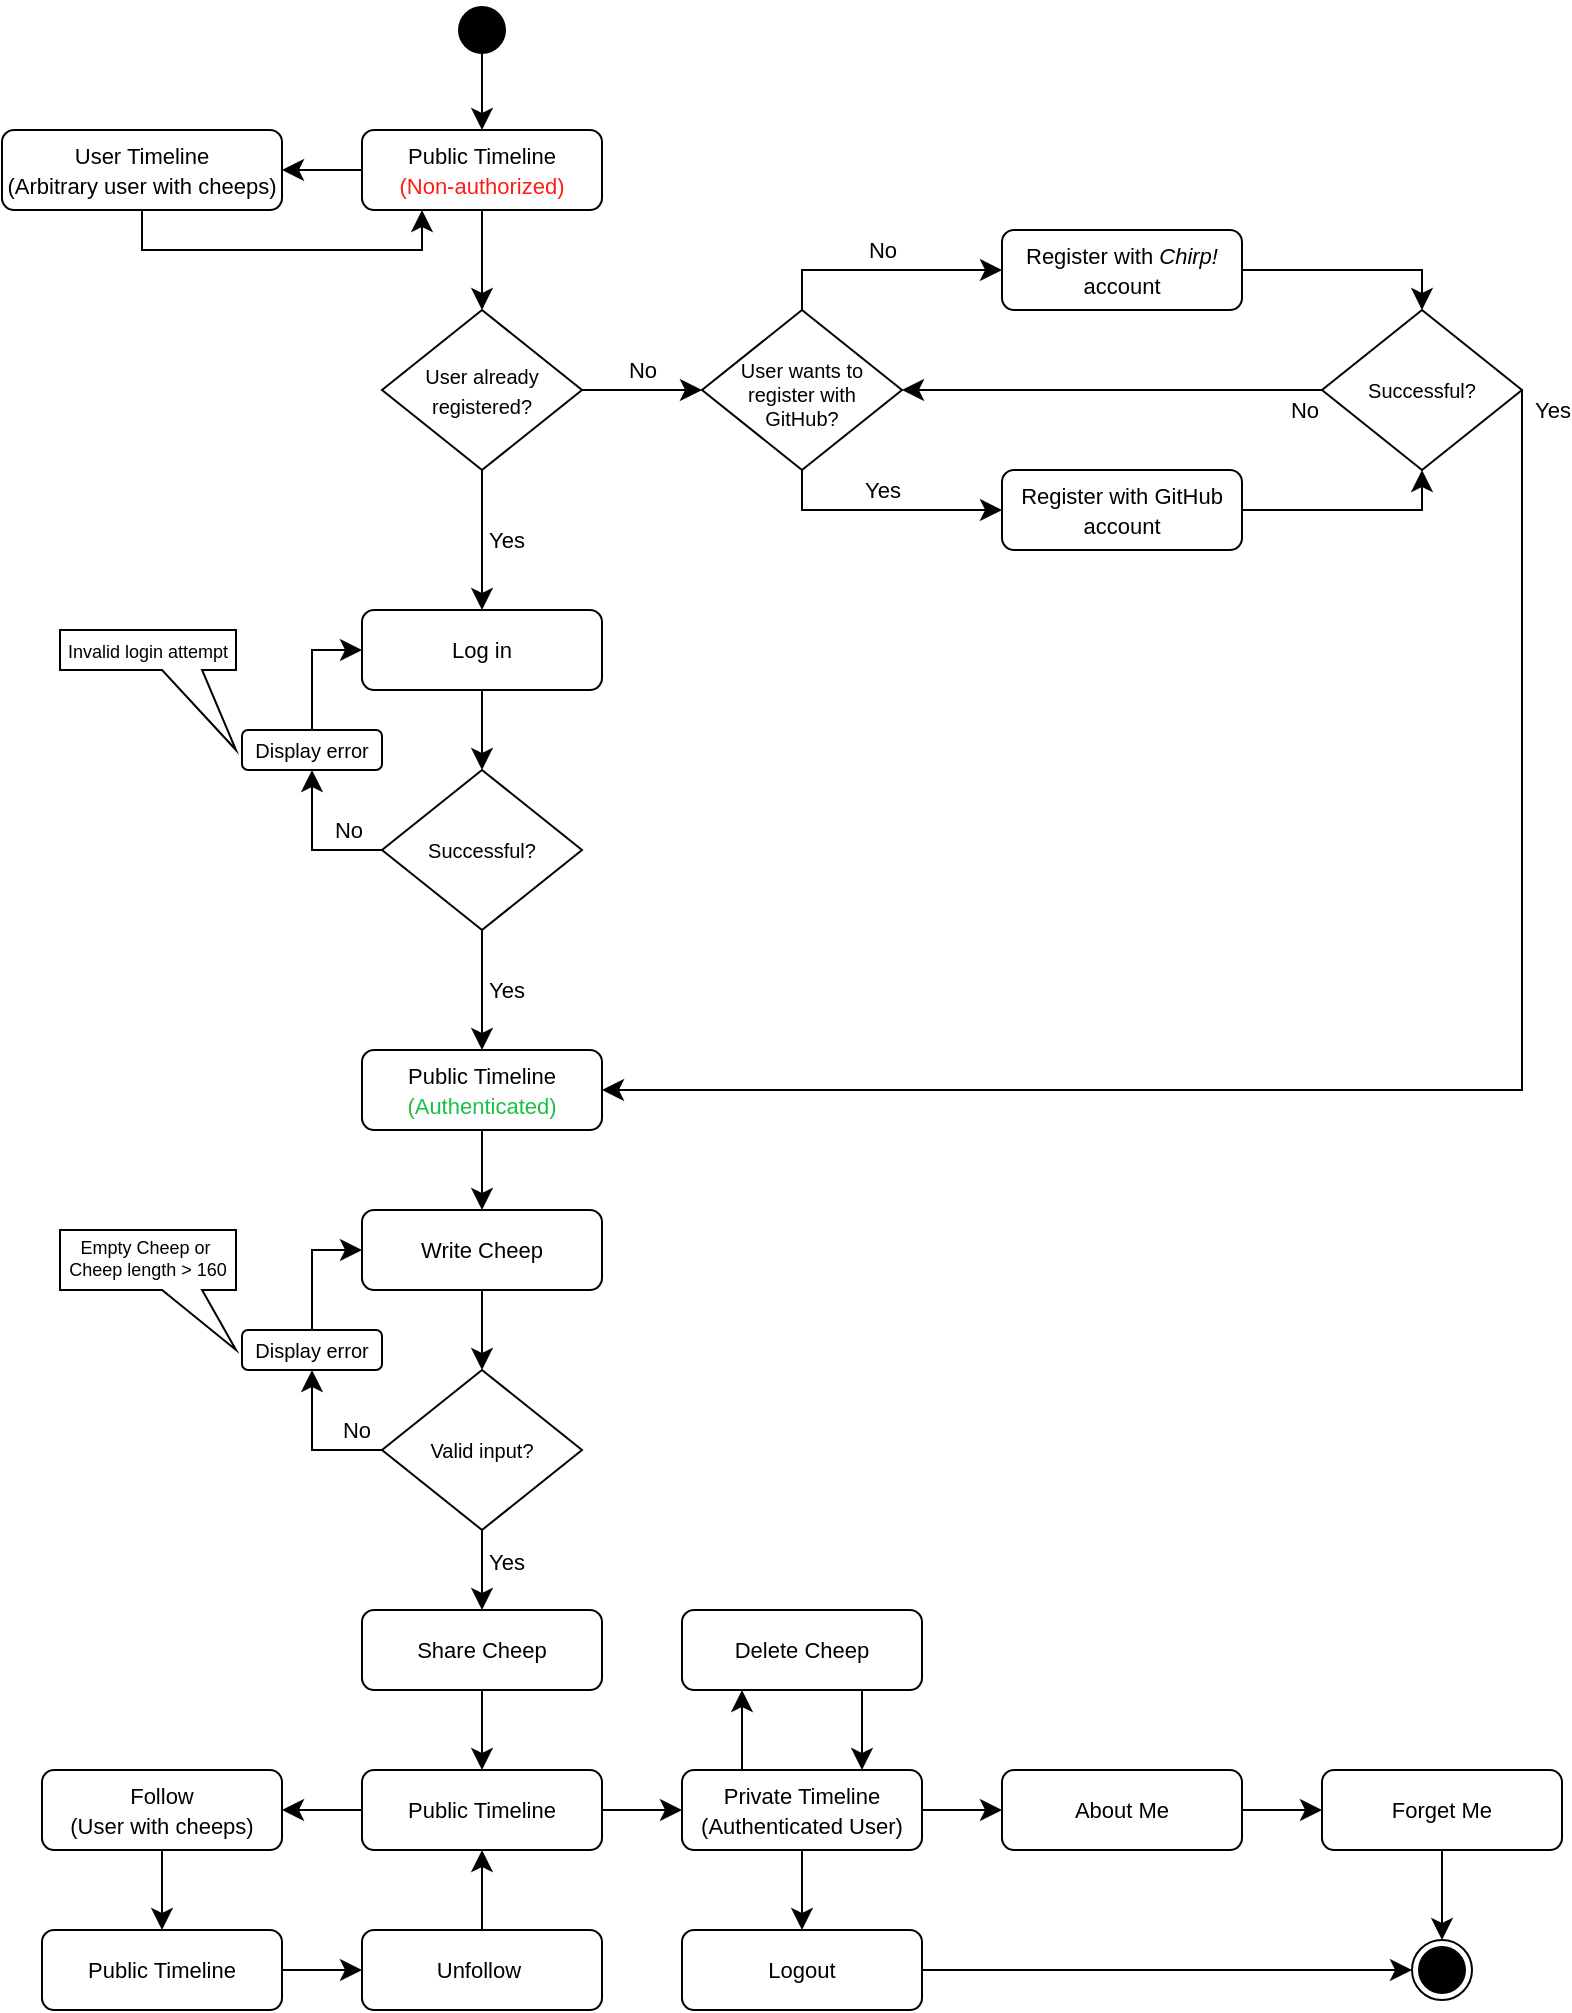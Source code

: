 <?xml version="1.0" encoding="UTF-8"?>
<mxfile version="25.0.3">
  <diagram id="C5RBs43oDa-KdzZeNtuy" name="Page-1">
    <mxGraphModel dx="2022" dy="622" grid="1" gridSize="10" guides="1" tooltips="1" connect="1" arrows="1" fold="1" page="1" pageScale="1" pageWidth="827" pageHeight="1169" math="0" shadow="0">
      <root>
        <mxCell id="WIyWlLk6GJQsqaUBKTNV-0" />
        <mxCell id="WIyWlLk6GJQsqaUBKTNV-1" parent="WIyWlLk6GJQsqaUBKTNV-0" />
        <mxCell id="WIyWlLk6GJQsqaUBKTNV-2" value="" style="rounded=0;html=1;jettySize=auto;orthogonalLoop=1;fontSize=11;endArrow=classic;endFill=1;endSize=8;strokeWidth=1;shadow=0;labelBackgroundColor=none;edgeStyle=orthogonalEdgeStyle;" parent="WIyWlLk6GJQsqaUBKTNV-1" source="WIyWlLk6GJQsqaUBKTNV-3" target="WIyWlLk6GJQsqaUBKTNV-6" edge="1">
          <mxGeometry relative="1" as="geometry" />
        </mxCell>
        <mxCell id="WIyWlLk6GJQsqaUBKTNV-3" value="&lt;font style=&quot;font-size: 11px;&quot;&gt;Public Timeline&lt;/font&gt;&lt;div&gt;&lt;font color=&quot;#ff1c14&quot; style=&quot;font-size: 11px;&quot;&gt;(Non-authorized)&lt;/font&gt;&lt;/div&gt;" style="rounded=1;whiteSpace=wrap;html=1;fontSize=12;glass=0;strokeWidth=1;shadow=0;" parent="WIyWlLk6GJQsqaUBKTNV-1" vertex="1">
          <mxGeometry x="160" y="80" width="120" height="40" as="geometry" />
        </mxCell>
        <mxCell id="WIyWlLk6GJQsqaUBKTNV-4" value="Yes" style="rounded=0;html=1;jettySize=auto;orthogonalLoop=1;fontSize=11;endArrow=classic;endFill=1;endSize=8;strokeWidth=1;shadow=0;labelBackgroundColor=none;edgeStyle=orthogonalEdgeStyle;entryX=0.5;entryY=0;entryDx=0;entryDy=0;spacingTop=0;spacingRight=16;" parent="WIyWlLk6GJQsqaUBKTNV-1" source="WIyWlLk6GJQsqaUBKTNV-6" target="3ddA5Sk3NONmG_uJFaZM-6" edge="1">
          <mxGeometry y="20" relative="1" as="geometry">
            <mxPoint as="offset" />
            <mxPoint x="220" y="290" as="targetPoint" />
          </mxGeometry>
        </mxCell>
        <mxCell id="WIyWlLk6GJQsqaUBKTNV-5" value="No" style="edgeStyle=orthogonalEdgeStyle;rounded=0;html=1;jettySize=auto;orthogonalLoop=1;fontSize=11;endArrow=classic;endFill=1;endSize=8;strokeWidth=1;shadow=0;labelBackgroundColor=none;entryX=0;entryY=0.5;entryDx=0;entryDy=0;" parent="WIyWlLk6GJQsqaUBKTNV-1" source="WIyWlLk6GJQsqaUBKTNV-6" target="3ddA5Sk3NONmG_uJFaZM-3" edge="1">
          <mxGeometry y="10" relative="1" as="geometry">
            <mxPoint as="offset" />
          </mxGeometry>
        </mxCell>
        <mxCell id="WIyWlLk6GJQsqaUBKTNV-6" value="&lt;font style=&quot;font-size: 10px;&quot;&gt;User already registered?&lt;/font&gt;" style="rhombus;whiteSpace=wrap;html=1;shadow=0;fontFamily=Helvetica;fontSize=12;align=center;strokeWidth=1;spacing=6;spacingTop=-1;" parent="WIyWlLk6GJQsqaUBKTNV-1" vertex="1">
          <mxGeometry x="170" y="170" width="100" height="80" as="geometry" />
        </mxCell>
        <mxCell id="WIyWlLk6GJQsqaUBKTNV-7" value="&lt;font style=&quot;font-size: 11px;&quot;&gt;Register with &lt;i&gt;Chirp!&lt;/i&gt; account&lt;/font&gt;" style="rounded=1;whiteSpace=wrap;html=1;fontSize=12;glass=0;strokeWidth=1;shadow=0;" parent="WIyWlLk6GJQsqaUBKTNV-1" vertex="1">
          <mxGeometry x="480" y="130" width="120" height="40" as="geometry" />
        </mxCell>
        <mxCell id="3ddA5Sk3NONmG_uJFaZM-0" value="" style="shape=waypoint;sketch=0;fillStyle=solid;size=6;pointerEvents=1;points=[];fillColor=none;resizable=0;rotatable=0;perimeter=centerPerimeter;snapToPoint=1;strokeWidth=10;" parent="WIyWlLk6GJQsqaUBKTNV-1" vertex="1">
          <mxGeometry x="210" y="20" width="20" height="20" as="geometry" />
        </mxCell>
        <mxCell id="3ddA5Sk3NONmG_uJFaZM-1" value="" style="rounded=0;html=1;jettySize=auto;orthogonalLoop=1;fontSize=11;endArrow=classic;endFill=1;endSize=8;strokeWidth=1;shadow=0;labelBackgroundColor=none;edgeStyle=orthogonalEdgeStyle;exitX=0.367;exitY=0.783;exitDx=0;exitDy=0;exitPerimeter=0;entryX=0.5;entryY=0;entryDx=0;entryDy=0;" parent="WIyWlLk6GJQsqaUBKTNV-1" source="3ddA5Sk3NONmG_uJFaZM-0" target="WIyWlLk6GJQsqaUBKTNV-3" edge="1">
          <mxGeometry relative="1" as="geometry">
            <mxPoint x="230" y="130" as="sourcePoint" />
            <mxPoint x="230" y="180" as="targetPoint" />
          </mxGeometry>
        </mxCell>
        <mxCell id="3ddA5Sk3NONmG_uJFaZM-2" value="&lt;font style=&quot;font-size: 11px;&quot;&gt;Register with GitHub account&lt;/font&gt;" style="rounded=1;whiteSpace=wrap;html=1;fontSize=12;glass=0;strokeWidth=1;shadow=0;" parent="WIyWlLk6GJQsqaUBKTNV-1" vertex="1">
          <mxGeometry x="480" y="250" width="120" height="40" as="geometry" />
        </mxCell>
        <mxCell id="3ddA5Sk3NONmG_uJFaZM-3" value="&lt;font&gt;User wants to &lt;br&gt;register with&lt;/font&gt;&lt;div&gt;&lt;font&gt;GitHub?&lt;/font&gt;&lt;/div&gt;" style="rhombus;whiteSpace=wrap;html=1;shadow=0;fontFamily=Helvetica;fontSize=10;align=center;strokeWidth=1;spacing=6;spacingTop=3;verticalAlign=middle;horizontal=1;" parent="WIyWlLk6GJQsqaUBKTNV-1" vertex="1">
          <mxGeometry x="330" y="170" width="100" height="80" as="geometry" />
        </mxCell>
        <mxCell id="3ddA5Sk3NONmG_uJFaZM-4" value="Yes" style="edgeStyle=orthogonalEdgeStyle;rounded=0;html=1;jettySize=auto;orthogonalLoop=1;fontSize=11;endArrow=classic;endFill=1;endSize=8;strokeWidth=1;shadow=0;labelBackgroundColor=none;entryX=0;entryY=0.5;entryDx=0;entryDy=0;exitX=0.5;exitY=1;exitDx=0;exitDy=0;" parent="WIyWlLk6GJQsqaUBKTNV-1" source="3ddA5Sk3NONmG_uJFaZM-3" target="3ddA5Sk3NONmG_uJFaZM-2" edge="1">
          <mxGeometry y="10" relative="1" as="geometry">
            <mxPoint as="offset" />
            <mxPoint x="380" y="260" as="sourcePoint" />
            <mxPoint x="440" y="260" as="targetPoint" />
          </mxGeometry>
        </mxCell>
        <mxCell id="3ddA5Sk3NONmG_uJFaZM-5" value="No" style="edgeStyle=orthogonalEdgeStyle;rounded=0;html=1;jettySize=auto;orthogonalLoop=1;fontSize=11;endArrow=classic;endFill=1;endSize=8;strokeWidth=1;shadow=0;labelBackgroundColor=none;entryX=0;entryY=0.5;entryDx=0;entryDy=0;exitX=0.5;exitY=0;exitDx=0;exitDy=0;" parent="WIyWlLk6GJQsqaUBKTNV-1" source="3ddA5Sk3NONmG_uJFaZM-3" target="WIyWlLk6GJQsqaUBKTNV-7" edge="1">
          <mxGeometry y="10" relative="1" as="geometry">
            <mxPoint as="offset" />
            <mxPoint x="380" y="120" as="sourcePoint" />
            <mxPoint x="440" y="120" as="targetPoint" />
          </mxGeometry>
        </mxCell>
        <mxCell id="3ddA5Sk3NONmG_uJFaZM-6" value="&lt;font style=&quot;font-size: 11px;&quot;&gt;Log in&lt;/font&gt;" style="rounded=1;whiteSpace=wrap;html=1;fontSize=12;glass=0;strokeWidth=1;shadow=0;" parent="WIyWlLk6GJQsqaUBKTNV-1" vertex="1">
          <mxGeometry x="160" y="320" width="120" height="40" as="geometry" />
        </mxCell>
        <mxCell id="3ddA5Sk3NONmG_uJFaZM-7" value="&lt;font&gt;Successful?&lt;/font&gt;" style="rhombus;whiteSpace=wrap;html=1;shadow=0;fontFamily=Helvetica;fontSize=10;align=center;strokeWidth=1;spacing=6;spacingTop=0;verticalAlign=middle;horizontal=1;" parent="WIyWlLk6GJQsqaUBKTNV-1" vertex="1">
          <mxGeometry x="170" y="400" width="100" height="80" as="geometry" />
        </mxCell>
        <mxCell id="3ddA5Sk3NONmG_uJFaZM-8" value="" style="rounded=0;html=1;jettySize=auto;orthogonalLoop=1;fontSize=11;endArrow=classic;endFill=1;endSize=8;strokeWidth=1;shadow=0;labelBackgroundColor=none;edgeStyle=orthogonalEdgeStyle;entryX=0.5;entryY=0;entryDx=0;entryDy=0;exitX=0.5;exitY=1;exitDx=0;exitDy=0;" parent="WIyWlLk6GJQsqaUBKTNV-1" source="3ddA5Sk3NONmG_uJFaZM-6" target="3ddA5Sk3NONmG_uJFaZM-7" edge="1">
          <mxGeometry y="20" relative="1" as="geometry">
            <mxPoint as="offset" />
            <mxPoint x="269.38" y="360" as="sourcePoint" />
            <mxPoint x="269.38" y="420" as="targetPoint" />
          </mxGeometry>
        </mxCell>
        <mxCell id="3ddA5Sk3NONmG_uJFaZM-9" value="&lt;font&gt;Successful?&lt;/font&gt;" style="rhombus;whiteSpace=wrap;html=1;shadow=0;fontFamily=Helvetica;fontSize=10;align=center;strokeWidth=1;spacing=6;spacingTop=0;verticalAlign=middle;horizontal=1;" parent="WIyWlLk6GJQsqaUBKTNV-1" vertex="1">
          <mxGeometry x="640" y="170" width="100" height="80" as="geometry" />
        </mxCell>
        <mxCell id="3ddA5Sk3NONmG_uJFaZM-10" value="" style="edgeStyle=orthogonalEdgeStyle;rounded=0;html=1;jettySize=auto;orthogonalLoop=1;fontSize=11;endArrow=classic;endFill=1;endSize=8;strokeWidth=1;shadow=0;labelBackgroundColor=none;entryX=0.5;entryY=1;entryDx=0;entryDy=0;exitX=1;exitY=0.5;exitDx=0;exitDy=0;" parent="WIyWlLk6GJQsqaUBKTNV-1" source="3ddA5Sk3NONmG_uJFaZM-2" target="3ddA5Sk3NONmG_uJFaZM-9" edge="1">
          <mxGeometry y="10" relative="1" as="geometry">
            <mxPoint as="offset" />
            <mxPoint x="460" y="230" as="sourcePoint" />
            <mxPoint x="560" y="210" as="targetPoint" />
          </mxGeometry>
        </mxCell>
        <mxCell id="3ddA5Sk3NONmG_uJFaZM-11" value="" style="edgeStyle=orthogonalEdgeStyle;rounded=0;html=1;jettySize=auto;orthogonalLoop=1;fontSize=11;endArrow=classic;endFill=1;endSize=8;strokeWidth=1;shadow=0;labelBackgroundColor=none;entryX=0.5;entryY=0;entryDx=0;entryDy=0;exitX=1;exitY=0.5;exitDx=0;exitDy=0;" parent="WIyWlLk6GJQsqaUBKTNV-1" source="WIyWlLk6GJQsqaUBKTNV-7" target="3ddA5Sk3NONmG_uJFaZM-9" edge="1">
          <mxGeometry y="10" relative="1" as="geometry">
            <mxPoint as="offset" />
            <mxPoint x="610" y="280" as="sourcePoint" />
            <mxPoint x="675" y="240" as="targetPoint" />
          </mxGeometry>
        </mxCell>
        <mxCell id="3ddA5Sk3NONmG_uJFaZM-12" value="Yes" style="edgeStyle=orthogonalEdgeStyle;rounded=0;html=1;jettySize=auto;orthogonalLoop=1;fontSize=11;endArrow=classic;endFill=1;endSize=8;strokeWidth=1;shadow=0;labelBackgroundColor=none;exitX=0.5;exitY=1;exitDx=0;exitDy=0;entryX=0.5;entryY=0;entryDx=0;entryDy=0;spacingRight=-3;" parent="WIyWlLk6GJQsqaUBKTNV-1" edge="1">
          <mxGeometry y="10" relative="1" as="geometry">
            <mxPoint as="offset" />
            <mxPoint x="220" y="480.0" as="sourcePoint" />
            <mxPoint x="220" y="540.0" as="targetPoint" />
          </mxGeometry>
        </mxCell>
        <mxCell id="3ddA5Sk3NONmG_uJFaZM-13" value="&lt;font style=&quot;font-size: 11px;&quot;&gt;Public Timeline&lt;/font&gt;&lt;div&gt;&lt;font color=&quot;#1bbf46&quot; style=&quot;font-size: 11px;&quot;&gt;(Authenticated)&lt;/font&gt;&lt;/div&gt;" style="rounded=1;whiteSpace=wrap;html=1;fontSize=12;glass=0;strokeWidth=1;shadow=0;" parent="WIyWlLk6GJQsqaUBKTNV-1" vertex="1">
          <mxGeometry x="160" y="540" width="120" height="40" as="geometry" />
        </mxCell>
        <mxCell id="3ddA5Sk3NONmG_uJFaZM-14" value="Yes" style="edgeStyle=orthogonalEdgeStyle;rounded=0;html=1;jettySize=auto;orthogonalLoop=1;fontSize=11;endArrow=classic;endFill=1;endSize=8;strokeWidth=1;shadow=0;labelBackgroundColor=none;exitX=1;exitY=0.5;exitDx=0;exitDy=0;entryX=1;entryY=0.5;entryDx=0;entryDy=0;spacingRight=-10;" parent="WIyWlLk6GJQsqaUBKTNV-1" source="3ddA5Sk3NONmG_uJFaZM-9" target="3ddA5Sk3NONmG_uJFaZM-13" edge="1">
          <mxGeometry x="-0.975" y="10" relative="1" as="geometry">
            <mxPoint as="offset" />
            <mxPoint x="570" y="350.0" as="sourcePoint" />
            <mxPoint x="570" y="410.0" as="targetPoint" />
            <Array as="points">
              <mxPoint x="740" y="560" />
            </Array>
          </mxGeometry>
        </mxCell>
        <mxCell id="3ddA5Sk3NONmG_uJFaZM-15" value="No" style="edgeStyle=orthogonalEdgeStyle;rounded=0;html=1;jettySize=auto;orthogonalLoop=1;fontSize=11;endArrow=classic;endFill=1;endSize=8;strokeWidth=1;shadow=0;labelBackgroundColor=none;exitX=0;exitY=0.5;exitDx=0;exitDy=0;entryX=1;entryY=0.5;entryDx=0;entryDy=0;" parent="WIyWlLk6GJQsqaUBKTNV-1" source="3ddA5Sk3NONmG_uJFaZM-9" target="3ddA5Sk3NONmG_uJFaZM-3" edge="1">
          <mxGeometry x="-0.91" y="10" relative="1" as="geometry">
            <mxPoint as="offset" />
            <mxPoint x="390" y="180" as="sourcePoint" />
            <mxPoint x="370" y="50" as="targetPoint" />
            <Array as="points">
              <mxPoint x="560" y="210" />
              <mxPoint x="560" y="210" />
            </Array>
          </mxGeometry>
        </mxCell>
        <mxCell id="3ddA5Sk3NONmG_uJFaZM-16" value="No" style="edgeStyle=orthogonalEdgeStyle;rounded=0;html=1;jettySize=auto;orthogonalLoop=1;fontSize=11;endArrow=classic;endFill=1;endSize=8;strokeWidth=1;shadow=0;labelBackgroundColor=none;exitX=0;exitY=0.5;exitDx=0;exitDy=0;spacingRight=-3;entryX=0.5;entryY=1;entryDx=0;entryDy=0;" parent="WIyWlLk6GJQsqaUBKTNV-1" source="3ddA5Sk3NONmG_uJFaZM-7" target="3ddA5Sk3NONmG_uJFaZM-60" edge="1">
          <mxGeometry x="-0.5" y="-10" relative="1" as="geometry">
            <mxPoint as="offset" />
            <mxPoint x="170" y="440.0" as="sourcePoint" />
            <mxPoint x="130" y="310" as="targetPoint" />
          </mxGeometry>
        </mxCell>
        <mxCell id="3ddA5Sk3NONmG_uJFaZM-18" value="&lt;span style=&quot;font-size: 11px;&quot;&gt;Write Cheep&lt;/span&gt;" style="rounded=1;whiteSpace=wrap;html=1;fontSize=12;glass=0;strokeWidth=1;shadow=0;" parent="WIyWlLk6GJQsqaUBKTNV-1" vertex="1">
          <mxGeometry x="160" y="620" width="120" height="40" as="geometry" />
        </mxCell>
        <mxCell id="3ddA5Sk3NONmG_uJFaZM-19" value="&lt;font style=&quot;font-size: 11px;&quot;&gt;Share Cheep&lt;/font&gt;" style="rounded=1;whiteSpace=wrap;html=1;fontSize=12;glass=0;strokeWidth=1;shadow=0;" parent="WIyWlLk6GJQsqaUBKTNV-1" vertex="1">
          <mxGeometry x="160" y="820" width="120" height="40" as="geometry" />
        </mxCell>
        <mxCell id="3ddA5Sk3NONmG_uJFaZM-20" value="&lt;font&gt;Valid input?&lt;/font&gt;" style="rhombus;whiteSpace=wrap;html=1;shadow=0;fontFamily=Helvetica;fontSize=10;align=center;strokeWidth=1;spacing=6;spacingTop=0;verticalAlign=middle;horizontal=1;" parent="WIyWlLk6GJQsqaUBKTNV-1" vertex="1">
          <mxGeometry x="170" y="700" width="100" height="80" as="geometry" />
        </mxCell>
        <mxCell id="3ddA5Sk3NONmG_uJFaZM-22" value="" style="edgeStyle=orthogonalEdgeStyle;rounded=0;html=1;jettySize=auto;orthogonalLoop=1;fontSize=11;endArrow=classic;endFill=1;endSize=8;strokeWidth=1;shadow=0;labelBackgroundColor=none;exitX=0.5;exitY=1;exitDx=0;exitDy=0;entryX=0.5;entryY=0;entryDx=0;entryDy=0;spacingRight=-3;" parent="WIyWlLk6GJQsqaUBKTNV-1" source="3ddA5Sk3NONmG_uJFaZM-13" target="3ddA5Sk3NONmG_uJFaZM-18" edge="1">
          <mxGeometry y="10" relative="1" as="geometry">
            <mxPoint as="offset" />
            <mxPoint x="260" y="600.0" as="sourcePoint" />
            <mxPoint x="260" y="660.0" as="targetPoint" />
          </mxGeometry>
        </mxCell>
        <mxCell id="3ddA5Sk3NONmG_uJFaZM-23" value="" style="edgeStyle=orthogonalEdgeStyle;rounded=0;html=1;jettySize=auto;orthogonalLoop=1;fontSize=11;endArrow=classic;endFill=1;endSize=8;strokeWidth=1;shadow=0;labelBackgroundColor=none;exitX=0.5;exitY=1;exitDx=0;exitDy=0;entryX=0.5;entryY=0;entryDx=0;entryDy=0;spacingRight=-3;" parent="WIyWlLk6GJQsqaUBKTNV-1" source="3ddA5Sk3NONmG_uJFaZM-18" target="3ddA5Sk3NONmG_uJFaZM-20" edge="1">
          <mxGeometry y="10" relative="1" as="geometry">
            <mxPoint as="offset" />
            <mxPoint x="230" y="590" as="sourcePoint" />
            <mxPoint x="230" y="640" as="targetPoint" />
          </mxGeometry>
        </mxCell>
        <mxCell id="3ddA5Sk3NONmG_uJFaZM-26" value="Yes" style="rounded=0;html=1;jettySize=auto;orthogonalLoop=1;fontSize=11;endArrow=classic;endFill=1;endSize=8;strokeWidth=1;shadow=0;labelBackgroundColor=none;edgeStyle=orthogonalEdgeStyle;spacingTop=0;spacingRight=16;exitX=0.5;exitY=1;exitDx=0;exitDy=0;" parent="WIyWlLk6GJQsqaUBKTNV-1" source="3ddA5Sk3NONmG_uJFaZM-20" target="3ddA5Sk3NONmG_uJFaZM-19" edge="1">
          <mxGeometry x="-0.2" y="20" relative="1" as="geometry">
            <mxPoint as="offset" />
            <mxPoint x="280" y="780" as="sourcePoint" />
            <mxPoint x="280" y="840" as="targetPoint" />
          </mxGeometry>
        </mxCell>
        <mxCell id="3ddA5Sk3NONmG_uJFaZM-27" value="No" style="rounded=0;html=1;jettySize=auto;orthogonalLoop=1;fontSize=11;endArrow=classic;endFill=1;endSize=8;strokeWidth=1;shadow=0;labelBackgroundColor=none;edgeStyle=orthogonalEdgeStyle;spacingTop=0;spacingRight=16;exitX=0;exitY=0.5;exitDx=0;exitDy=0;entryX=0.5;entryY=1;entryDx=0;entryDy=0;" parent="WIyWlLk6GJQsqaUBKTNV-1" source="3ddA5Sk3NONmG_uJFaZM-20" target="3ddA5Sk3NONmG_uJFaZM-28" edge="1">
          <mxGeometry x="-0.867" y="-10" relative="1" as="geometry">
            <mxPoint as="offset" />
            <mxPoint x="230" y="800" as="sourcePoint" />
            <mxPoint x="230" y="850" as="targetPoint" />
          </mxGeometry>
        </mxCell>
        <mxCell id="3ddA5Sk3NONmG_uJFaZM-28" value="&lt;font style=&quot;font-size: 10px;&quot;&gt;Display error&lt;/font&gt;" style="rounded=1;whiteSpace=wrap;html=1;fontSize=12;glass=0;strokeWidth=1;shadow=0;" parent="WIyWlLk6GJQsqaUBKTNV-1" vertex="1">
          <mxGeometry x="100" y="680" width="70" height="20" as="geometry" />
        </mxCell>
        <mxCell id="3ddA5Sk3NONmG_uJFaZM-29" value="&lt;font style=&quot;line-height: 130%; font-size: 9px;&quot;&gt;Empty Cheep or&amp;nbsp;&lt;/font&gt;&lt;div style=&quot;padding-top: 0px; padding-bottom: 3px; margin-top: -4px;&quot;&gt;&lt;font style=&quot;line-height: 130%; font-size: 9px;&quot;&gt;Cheep length &amp;gt; 160&lt;/font&gt;&lt;/div&gt;" style="shape=callout;whiteSpace=wrap;html=1;perimeter=calloutPerimeter;position2=1;spacingBottom=0;spacing=2;spacingLeft=0;size=30;position=0.58;" parent="WIyWlLk6GJQsqaUBKTNV-1" vertex="1">
          <mxGeometry x="9" y="630" width="88" height="60" as="geometry" />
        </mxCell>
        <mxCell id="3ddA5Sk3NONmG_uJFaZM-30" value="" style="edgeStyle=orthogonalEdgeStyle;rounded=0;html=1;jettySize=auto;orthogonalLoop=1;fontSize=11;endArrow=classic;endFill=1;endSize=8;strokeWidth=1;shadow=0;labelBackgroundColor=none;exitX=0.5;exitY=0;exitDx=0;exitDy=0;entryX=0;entryY=0.5;entryDx=0;entryDy=0;spacingRight=-3;" parent="WIyWlLk6GJQsqaUBKTNV-1" source="3ddA5Sk3NONmG_uJFaZM-28" target="3ddA5Sk3NONmG_uJFaZM-18" edge="1">
          <mxGeometry y="10" relative="1" as="geometry">
            <mxPoint as="offset" />
            <mxPoint x="230" y="670" as="sourcePoint" />
            <mxPoint x="230" y="710" as="targetPoint" />
          </mxGeometry>
        </mxCell>
        <mxCell id="3ddA5Sk3NONmG_uJFaZM-31" value="&lt;font style=&quot;font-size: 11px;&quot;&gt;User Timeline&lt;/font&gt;&lt;div&gt;&lt;font style=&quot;font-size: 11px;&quot;&gt;(Arbitrary user with cheeps)&lt;/font&gt;&lt;/div&gt;" style="rounded=1;whiteSpace=wrap;html=1;fontSize=12;glass=0;strokeWidth=1;shadow=0;" parent="WIyWlLk6GJQsqaUBKTNV-1" vertex="1">
          <mxGeometry x="-20" y="80" width="140" height="40" as="geometry" />
        </mxCell>
        <mxCell id="3ddA5Sk3NONmG_uJFaZM-32" value="" style="rounded=0;html=1;jettySize=auto;orthogonalLoop=1;fontSize=11;endArrow=classic;endFill=1;endSize=8;strokeWidth=1;shadow=0;labelBackgroundColor=none;edgeStyle=orthogonalEdgeStyle;exitX=0;exitY=0.5;exitDx=0;exitDy=0;entryX=1;entryY=0.5;entryDx=0;entryDy=0;" parent="WIyWlLk6GJQsqaUBKTNV-1" source="WIyWlLk6GJQsqaUBKTNV-3" target="3ddA5Sk3NONmG_uJFaZM-31" edge="1">
          <mxGeometry relative="1" as="geometry">
            <mxPoint x="230" y="130" as="sourcePoint" />
            <mxPoint x="230" y="180" as="targetPoint" />
          </mxGeometry>
        </mxCell>
        <mxCell id="3ddA5Sk3NONmG_uJFaZM-33" value="&lt;font style=&quot;font-size: 11px;&quot;&gt;Public Timeline&lt;/font&gt;" style="rounded=1;whiteSpace=wrap;html=1;fontSize=12;glass=0;strokeWidth=1;shadow=0;" parent="WIyWlLk6GJQsqaUBKTNV-1" vertex="1">
          <mxGeometry x="160" y="900" width="120" height="40" as="geometry" />
        </mxCell>
        <mxCell id="3ddA5Sk3NONmG_uJFaZM-34" value="" style="edgeStyle=orthogonalEdgeStyle;rounded=0;html=1;jettySize=auto;orthogonalLoop=1;fontSize=11;endArrow=classic;endFill=1;endSize=8;strokeWidth=1;shadow=0;labelBackgroundColor=none;exitX=0.5;exitY=1;exitDx=0;exitDy=0;spacingRight=-3;" parent="WIyWlLk6GJQsqaUBKTNV-1" source="3ddA5Sk3NONmG_uJFaZM-19" target="3ddA5Sk3NONmG_uJFaZM-33" edge="1">
          <mxGeometry y="10" relative="1" as="geometry">
            <mxPoint as="offset" />
            <mxPoint x="230" y="590" as="sourcePoint" />
            <mxPoint x="230" y="630" as="targetPoint" />
          </mxGeometry>
        </mxCell>
        <mxCell id="3ddA5Sk3NONmG_uJFaZM-35" value="&lt;font style=&quot;font-size: 11px;&quot;&gt;Public Timeline&lt;/font&gt;" style="rounded=1;whiteSpace=wrap;html=1;fontSize=12;glass=0;strokeWidth=1;shadow=0;" parent="WIyWlLk6GJQsqaUBKTNV-1" vertex="1">
          <mxGeometry y="980" width="120" height="40" as="geometry" />
        </mxCell>
        <mxCell id="3ddA5Sk3NONmG_uJFaZM-36" value="&lt;font style=&quot;font-size: 11px;&quot;&gt;Follow&lt;/font&gt;&lt;div&gt;&lt;font style=&quot;font-size: 11px;&quot;&gt;(User with cheeps)&lt;/font&gt;&lt;/div&gt;" style="rounded=1;whiteSpace=wrap;html=1;fontSize=12;glass=0;strokeWidth=1;shadow=0;" parent="WIyWlLk6GJQsqaUBKTNV-1" vertex="1">
          <mxGeometry y="900" width="120" height="40" as="geometry" />
        </mxCell>
        <mxCell id="3ddA5Sk3NONmG_uJFaZM-37" value="" style="edgeStyle=orthogonalEdgeStyle;rounded=0;html=1;jettySize=auto;orthogonalLoop=1;fontSize=11;endArrow=classic;endFill=1;endSize=8;strokeWidth=1;shadow=0;labelBackgroundColor=none;exitX=0;exitY=0.5;exitDx=0;exitDy=0;spacingRight=-3;entryX=1;entryY=0.5;entryDx=0;entryDy=0;" parent="WIyWlLk6GJQsqaUBKTNV-1" source="3ddA5Sk3NONmG_uJFaZM-33" target="3ddA5Sk3NONmG_uJFaZM-36" edge="1">
          <mxGeometry y="10" relative="1" as="geometry">
            <mxPoint as="offset" />
            <mxPoint x="230" y="870" as="sourcePoint" />
            <mxPoint x="230" y="910" as="targetPoint" />
          </mxGeometry>
        </mxCell>
        <mxCell id="3ddA5Sk3NONmG_uJFaZM-38" value="" style="edgeStyle=orthogonalEdgeStyle;rounded=0;html=1;jettySize=auto;orthogonalLoop=1;fontSize=11;endArrow=classic;endFill=1;endSize=8;strokeWidth=1;shadow=0;labelBackgroundColor=none;exitX=0.5;exitY=1;exitDx=0;exitDy=0;spacingRight=-3;entryX=0.5;entryY=0;entryDx=0;entryDy=0;" parent="WIyWlLk6GJQsqaUBKTNV-1" source="3ddA5Sk3NONmG_uJFaZM-36" target="3ddA5Sk3NONmG_uJFaZM-35" edge="1">
          <mxGeometry y="10" relative="1" as="geometry">
            <mxPoint as="offset" />
            <mxPoint x="440" y="960" as="sourcePoint" />
            <mxPoint x="480" y="960" as="targetPoint" />
          </mxGeometry>
        </mxCell>
        <mxCell id="3ddA5Sk3NONmG_uJFaZM-39" value="&lt;div&gt;&lt;font style=&quot;font-size: 11px;&quot;&gt;Unfollow&amp;nbsp;&lt;/font&gt;&lt;/div&gt;" style="rounded=1;whiteSpace=wrap;html=1;fontSize=12;glass=0;strokeWidth=1;shadow=0;" parent="WIyWlLk6GJQsqaUBKTNV-1" vertex="1">
          <mxGeometry x="160" y="980" width="120" height="40" as="geometry" />
        </mxCell>
        <mxCell id="3ddA5Sk3NONmG_uJFaZM-40" value="" style="edgeStyle=orthogonalEdgeStyle;rounded=0;html=1;jettySize=auto;orthogonalLoop=1;fontSize=11;endArrow=classic;endFill=1;endSize=8;strokeWidth=1;shadow=0;labelBackgroundColor=none;exitX=1;exitY=0.5;exitDx=0;exitDy=0;spacingRight=-3;entryX=0;entryY=0.5;entryDx=0;entryDy=0;" parent="WIyWlLk6GJQsqaUBKTNV-1" source="3ddA5Sk3NONmG_uJFaZM-35" target="3ddA5Sk3NONmG_uJFaZM-39" edge="1">
          <mxGeometry y="10" relative="1" as="geometry">
            <mxPoint as="offset" />
            <mxPoint x="390" y="950" as="sourcePoint" />
            <mxPoint x="390" y="990" as="targetPoint" />
          </mxGeometry>
        </mxCell>
        <mxCell id="3ddA5Sk3NONmG_uJFaZM-41" value="" style="edgeStyle=orthogonalEdgeStyle;rounded=0;html=1;jettySize=auto;orthogonalLoop=1;fontSize=11;endArrow=classic;endFill=1;endSize=8;strokeWidth=1;shadow=0;labelBackgroundColor=none;exitX=0.5;exitY=0;exitDx=0;exitDy=0;spacingRight=-3;entryX=0.5;entryY=1;entryDx=0;entryDy=0;" parent="WIyWlLk6GJQsqaUBKTNV-1" source="3ddA5Sk3NONmG_uJFaZM-39" target="3ddA5Sk3NONmG_uJFaZM-33" edge="1">
          <mxGeometry y="10" relative="1" as="geometry">
            <mxPoint as="offset" />
            <mxPoint x="230" y="870" as="sourcePoint" />
            <mxPoint x="230" y="910" as="targetPoint" />
          </mxGeometry>
        </mxCell>
        <mxCell id="3ddA5Sk3NONmG_uJFaZM-42" value="&lt;font style=&quot;font-size: 11px;&quot;&gt;Private Timeline&lt;/font&gt;&lt;div&gt;&lt;font style=&quot;font-size: 11px;&quot;&gt;(Authenticated User)&lt;/font&gt;&lt;/div&gt;" style="rounded=1;whiteSpace=wrap;html=1;fontSize=12;glass=0;strokeWidth=1;shadow=0;" parent="WIyWlLk6GJQsqaUBKTNV-1" vertex="1">
          <mxGeometry x="320" y="900" width="120" height="40" as="geometry" />
        </mxCell>
        <mxCell id="3ddA5Sk3NONmG_uJFaZM-43" value="" style="edgeStyle=orthogonalEdgeStyle;rounded=0;html=1;jettySize=auto;orthogonalLoop=1;fontSize=11;endArrow=classic;endFill=1;endSize=8;strokeWidth=1;shadow=0;labelBackgroundColor=none;exitX=1;exitY=0.5;exitDx=0;exitDy=0;spacingRight=-3;entryX=0;entryY=0.5;entryDx=0;entryDy=0;" parent="WIyWlLk6GJQsqaUBKTNV-1" source="3ddA5Sk3NONmG_uJFaZM-33" target="3ddA5Sk3NONmG_uJFaZM-42" edge="1">
          <mxGeometry y="10" relative="1" as="geometry">
            <mxPoint as="offset" />
            <mxPoint x="130" y="1010" as="sourcePoint" />
            <mxPoint x="170" y="1010" as="targetPoint" />
          </mxGeometry>
        </mxCell>
        <mxCell id="3ddA5Sk3NONmG_uJFaZM-47" value="&lt;div&gt;&lt;font style=&quot;font-size: 11px;&quot;&gt;About Me&lt;/font&gt;&lt;/div&gt;" style="rounded=1;whiteSpace=wrap;html=1;fontSize=12;glass=0;strokeWidth=1;shadow=0;" parent="WIyWlLk6GJQsqaUBKTNV-1" vertex="1">
          <mxGeometry x="480" y="900" width="120" height="40" as="geometry" />
        </mxCell>
        <mxCell id="3ddA5Sk3NONmG_uJFaZM-48" value="" style="edgeStyle=orthogonalEdgeStyle;rounded=0;html=1;jettySize=auto;orthogonalLoop=1;fontSize=11;endArrow=classic;endFill=1;endSize=8;strokeWidth=1;shadow=0;labelBackgroundColor=none;exitX=1;exitY=0.5;exitDx=0;exitDy=0;spacingRight=-3;entryX=0;entryY=0.5;entryDx=0;entryDy=0;" parent="WIyWlLk6GJQsqaUBKTNV-1" source="3ddA5Sk3NONmG_uJFaZM-42" target="3ddA5Sk3NONmG_uJFaZM-47" edge="1">
          <mxGeometry y="10" relative="1" as="geometry">
            <mxPoint as="offset" />
            <mxPoint x="290" y="930" as="sourcePoint" />
            <mxPoint x="330" y="930" as="targetPoint" />
          </mxGeometry>
        </mxCell>
        <mxCell id="3ddA5Sk3NONmG_uJFaZM-49" value="&lt;div&gt;&lt;font style=&quot;font-size: 11px;&quot;&gt;Forget Me&lt;/font&gt;&lt;/div&gt;" style="rounded=1;whiteSpace=wrap;html=1;fontSize=12;glass=0;strokeWidth=1;shadow=0;" parent="WIyWlLk6GJQsqaUBKTNV-1" vertex="1">
          <mxGeometry x="640" y="900" width="120" height="40" as="geometry" />
        </mxCell>
        <mxCell id="3ddA5Sk3NONmG_uJFaZM-50" value="" style="edgeStyle=orthogonalEdgeStyle;rounded=0;html=1;jettySize=auto;orthogonalLoop=1;fontSize=11;endArrow=classic;endFill=1;endSize=8;strokeWidth=1;shadow=0;labelBackgroundColor=none;exitX=1;exitY=0.5;exitDx=0;exitDy=0;spacingRight=-3;entryX=0;entryY=0.5;entryDx=0;entryDy=0;" parent="WIyWlLk6GJQsqaUBKTNV-1" source="3ddA5Sk3NONmG_uJFaZM-47" target="3ddA5Sk3NONmG_uJFaZM-49" edge="1">
          <mxGeometry y="10" relative="1" as="geometry">
            <mxPoint as="offset" />
            <mxPoint x="450" y="930" as="sourcePoint" />
            <mxPoint x="490" y="930" as="targetPoint" />
          </mxGeometry>
        </mxCell>
        <mxCell id="3ddA5Sk3NONmG_uJFaZM-51" value="&lt;span style=&quot;font-size: 11px;&quot;&gt;Logout&lt;/span&gt;" style="rounded=1;whiteSpace=wrap;html=1;fontSize=12;glass=0;strokeWidth=1;shadow=0;" parent="WIyWlLk6GJQsqaUBKTNV-1" vertex="1">
          <mxGeometry x="320" y="980" width="120" height="40" as="geometry" />
        </mxCell>
        <mxCell id="3ddA5Sk3NONmG_uJFaZM-52" value="" style="edgeStyle=orthogonalEdgeStyle;rounded=0;html=1;jettySize=auto;orthogonalLoop=1;fontSize=11;endArrow=classic;endFill=1;endSize=8;strokeWidth=1;shadow=0;labelBackgroundColor=none;exitX=0.5;exitY=1;exitDx=0;exitDy=0;spacingRight=-3;entryX=0.5;entryY=0;entryDx=0;entryDy=0;" parent="WIyWlLk6GJQsqaUBKTNV-1" source="3ddA5Sk3NONmG_uJFaZM-42" target="3ddA5Sk3NONmG_uJFaZM-51" edge="1">
          <mxGeometry y="10" relative="1" as="geometry">
            <mxPoint as="offset" />
            <mxPoint x="450" y="930" as="sourcePoint" />
            <mxPoint x="490" y="930" as="targetPoint" />
          </mxGeometry>
        </mxCell>
        <mxCell id="3ddA5Sk3NONmG_uJFaZM-54" value="" style="shape=waypoint;sketch=0;fillStyle=solid;size=6;pointerEvents=1;points=[];fillColor=none;resizable=0;rotatable=0;perimeter=centerPerimeter;snapToPoint=1;strokeWidth=10;" parent="WIyWlLk6GJQsqaUBKTNV-1" vertex="1">
          <mxGeometry x="690" y="990" width="20" height="20" as="geometry" />
        </mxCell>
        <mxCell id="3ddA5Sk3NONmG_uJFaZM-55" value="" style="ellipse;whiteSpace=wrap;html=1;aspect=fixed;fillColor=none;" parent="WIyWlLk6GJQsqaUBKTNV-1" vertex="1">
          <mxGeometry x="685" y="985" width="30" height="30" as="geometry" />
        </mxCell>
        <mxCell id="3ddA5Sk3NONmG_uJFaZM-56" value="" style="edgeStyle=orthogonalEdgeStyle;rounded=0;html=1;jettySize=auto;orthogonalLoop=1;fontSize=11;endArrow=classic;endFill=1;endSize=8;strokeWidth=1;shadow=0;labelBackgroundColor=none;exitX=1;exitY=0.5;exitDx=0;exitDy=0;spacingRight=-3;entryX=0;entryY=0.5;entryDx=0;entryDy=0;" parent="WIyWlLk6GJQsqaUBKTNV-1" source="3ddA5Sk3NONmG_uJFaZM-51" target="3ddA5Sk3NONmG_uJFaZM-55" edge="1">
          <mxGeometry y="10" relative="1" as="geometry">
            <mxPoint as="offset" />
            <mxPoint x="610" y="930" as="sourcePoint" />
            <mxPoint x="650" y="930" as="targetPoint" />
          </mxGeometry>
        </mxCell>
        <mxCell id="3ddA5Sk3NONmG_uJFaZM-58" value="" style="edgeStyle=orthogonalEdgeStyle;rounded=0;html=1;jettySize=auto;orthogonalLoop=1;fontSize=11;endArrow=classic;endFill=1;endSize=8;strokeWidth=1;shadow=0;labelBackgroundColor=none;exitX=0.5;exitY=1;exitDx=0;exitDy=0;spacingRight=-3;entryX=0.5;entryY=0;entryDx=0;entryDy=0;" parent="WIyWlLk6GJQsqaUBKTNV-1" source="3ddA5Sk3NONmG_uJFaZM-49" target="3ddA5Sk3NONmG_uJFaZM-55" edge="1">
          <mxGeometry y="10" relative="1" as="geometry">
            <mxPoint as="offset" />
            <mxPoint x="610" y="930" as="sourcePoint" />
            <mxPoint x="650" y="930" as="targetPoint" />
          </mxGeometry>
        </mxCell>
        <mxCell id="3ddA5Sk3NONmG_uJFaZM-59" value="" style="rounded=0;html=1;jettySize=auto;orthogonalLoop=1;fontSize=11;endArrow=classic;endFill=1;endSize=8;strokeWidth=1;shadow=0;labelBackgroundColor=none;edgeStyle=orthogonalEdgeStyle;exitX=0.5;exitY=1;exitDx=0;exitDy=0;entryX=0.25;entryY=1;entryDx=0;entryDy=0;" parent="WIyWlLk6GJQsqaUBKTNV-1" source="3ddA5Sk3NONmG_uJFaZM-31" target="WIyWlLk6GJQsqaUBKTNV-3" edge="1">
          <mxGeometry relative="1" as="geometry">
            <mxPoint x="230" y="130" as="sourcePoint" />
            <mxPoint x="230" y="180" as="targetPoint" />
          </mxGeometry>
        </mxCell>
        <mxCell id="3ddA5Sk3NONmG_uJFaZM-60" value="&lt;font style=&quot;font-size: 10px;&quot;&gt;Display error&lt;/font&gt;" style="rounded=1;whiteSpace=wrap;html=1;fontSize=12;glass=0;strokeWidth=1;shadow=0;" parent="WIyWlLk6GJQsqaUBKTNV-1" vertex="1">
          <mxGeometry x="100" y="380" width="70" height="20" as="geometry" />
        </mxCell>
        <mxCell id="3ddA5Sk3NONmG_uJFaZM-61" value="" style="edgeStyle=orthogonalEdgeStyle;rounded=0;html=1;jettySize=auto;orthogonalLoop=1;fontSize=11;endArrow=classic;endFill=1;endSize=8;strokeWidth=1;shadow=0;labelBackgroundColor=none;exitX=0.5;exitY=0;exitDx=0;exitDy=0;entryX=0;entryY=0.5;entryDx=0;entryDy=0;spacingRight=-3;" parent="WIyWlLk6GJQsqaUBKTNV-1" source="3ddA5Sk3NONmG_uJFaZM-60" target="3ddA5Sk3NONmG_uJFaZM-6" edge="1">
          <mxGeometry y="10" relative="1" as="geometry">
            <mxPoint as="offset" />
            <mxPoint x="145" y="690" as="sourcePoint" />
            <mxPoint x="170" y="650" as="targetPoint" />
          </mxGeometry>
        </mxCell>
        <mxCell id="3ddA5Sk3NONmG_uJFaZM-62" value="&lt;font style=&quot;font-size: 9px;&quot;&gt;Invalid login attempt&lt;/font&gt;" style="shape=callout;whiteSpace=wrap;html=1;perimeter=calloutPerimeter;position2=1;spacingBottom=0;spacing=2;spacingLeft=0;size=40;position=0.58;" parent="WIyWlLk6GJQsqaUBKTNV-1" vertex="1">
          <mxGeometry x="9" y="330" width="88" height="60" as="geometry" />
        </mxCell>
        <mxCell id="8JarCJqn4ATqK9hdmEx5-1" value="&lt;font style=&quot;font-size: 11px;&quot;&gt;Delete Cheep&lt;/font&gt;" style="rounded=1;whiteSpace=wrap;html=1;fontSize=12;glass=0;strokeWidth=1;shadow=0;" vertex="1" parent="WIyWlLk6GJQsqaUBKTNV-1">
          <mxGeometry x="320" y="820" width="120" height="40" as="geometry" />
        </mxCell>
        <mxCell id="8JarCJqn4ATqK9hdmEx5-2" value="" style="edgeStyle=orthogonalEdgeStyle;rounded=0;html=1;jettySize=auto;orthogonalLoop=1;fontSize=11;endArrow=classic;endFill=1;endSize=8;strokeWidth=1;shadow=0;labelBackgroundColor=none;exitX=0.25;exitY=0;exitDx=0;exitDy=0;spacingRight=-3;entryX=0.25;entryY=1;entryDx=0;entryDy=0;" edge="1" parent="WIyWlLk6GJQsqaUBKTNV-1" source="3ddA5Sk3NONmG_uJFaZM-42" target="8JarCJqn4ATqK9hdmEx5-1">
          <mxGeometry y="10" relative="1" as="geometry">
            <mxPoint as="offset" />
            <mxPoint x="290" y="930" as="sourcePoint" />
            <mxPoint x="330" y="930" as="targetPoint" />
          </mxGeometry>
        </mxCell>
        <mxCell id="8JarCJqn4ATqK9hdmEx5-3" value="" style="edgeStyle=orthogonalEdgeStyle;rounded=0;html=1;jettySize=auto;orthogonalLoop=1;fontSize=11;endArrow=classic;endFill=1;endSize=8;strokeWidth=1;shadow=0;labelBackgroundColor=none;exitX=0.75;exitY=1;exitDx=0;exitDy=0;spacingRight=-3;entryX=0.75;entryY=0;entryDx=0;entryDy=0;" edge="1" parent="WIyWlLk6GJQsqaUBKTNV-1" source="8JarCJqn4ATqK9hdmEx5-1" target="3ddA5Sk3NONmG_uJFaZM-42">
          <mxGeometry y="10" relative="1" as="geometry">
            <mxPoint as="offset" />
            <mxPoint x="360" y="870" as="sourcePoint" />
            <mxPoint x="360" y="910" as="targetPoint" />
          </mxGeometry>
        </mxCell>
      </root>
    </mxGraphModel>
  </diagram>
</mxfile>
